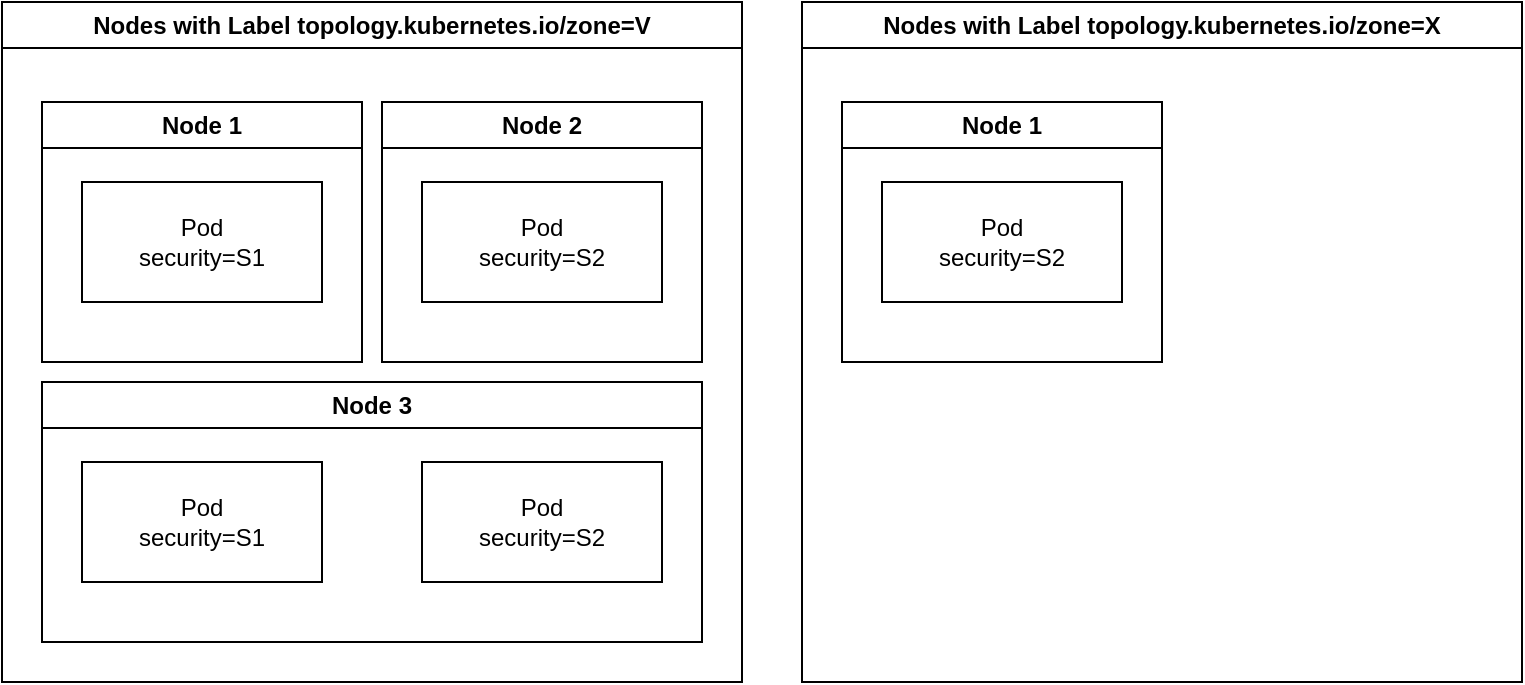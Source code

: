 <mxfile version="22.1.16" type="device">
  <diagram name="Page-1" id="jveyAOEOmCb2H02hcu3y">
    <mxGraphModel dx="2284" dy="838" grid="1" gridSize="10" guides="1" tooltips="1" connect="1" arrows="1" fold="1" page="1" pageScale="1" pageWidth="850" pageHeight="1100" math="0" shadow="0">
      <root>
        <mxCell id="0" />
        <mxCell id="1" parent="0" />
        <mxCell id="wBWCN8kMZUAngQw1QiMz-3" value="Nodes with Label topology.kubernetes.io/zone=V" style="swimlane;whiteSpace=wrap;html=1;" vertex="1" parent="1">
          <mxGeometry x="-70" y="180" width="370" height="340" as="geometry" />
        </mxCell>
        <mxCell id="wBWCN8kMZUAngQw1QiMz-7" value="Node 1" style="swimlane;whiteSpace=wrap;html=1;" vertex="1" parent="wBWCN8kMZUAngQw1QiMz-3">
          <mxGeometry x="20" y="50" width="160" height="130" as="geometry" />
        </mxCell>
        <mxCell id="wBWCN8kMZUAngQw1QiMz-5" value="Pod&lt;br&gt;security=S1" style="rounded=0;whiteSpace=wrap;html=1;" vertex="1" parent="wBWCN8kMZUAngQw1QiMz-7">
          <mxGeometry x="20" y="40" width="120" height="60" as="geometry" />
        </mxCell>
        <mxCell id="wBWCN8kMZUAngQw1QiMz-10" value="Node 2" style="swimlane;whiteSpace=wrap;html=1;" vertex="1" parent="wBWCN8kMZUAngQw1QiMz-3">
          <mxGeometry x="190" y="50" width="160" height="130" as="geometry" />
        </mxCell>
        <mxCell id="wBWCN8kMZUAngQw1QiMz-11" value="Pod&lt;br&gt;security=S2" style="rounded=0;whiteSpace=wrap;html=1;" vertex="1" parent="wBWCN8kMZUAngQw1QiMz-10">
          <mxGeometry x="20" y="40" width="120" height="60" as="geometry" />
        </mxCell>
        <mxCell id="wBWCN8kMZUAngQw1QiMz-12" value="Node 3" style="swimlane;whiteSpace=wrap;html=1;" vertex="1" parent="wBWCN8kMZUAngQw1QiMz-3">
          <mxGeometry x="20" y="190" width="330" height="130" as="geometry" />
        </mxCell>
        <mxCell id="wBWCN8kMZUAngQw1QiMz-13" value="Pod&lt;br&gt;security=S1" style="rounded=0;whiteSpace=wrap;html=1;" vertex="1" parent="wBWCN8kMZUAngQw1QiMz-12">
          <mxGeometry x="20" y="40" width="120" height="60" as="geometry" />
        </mxCell>
        <mxCell id="wBWCN8kMZUAngQw1QiMz-14" value="Pod&lt;br&gt;security=S2" style="rounded=0;whiteSpace=wrap;html=1;" vertex="1" parent="wBWCN8kMZUAngQw1QiMz-12">
          <mxGeometry x="190" y="40" width="120" height="60" as="geometry" />
        </mxCell>
        <mxCell id="wBWCN8kMZUAngQw1QiMz-4" value="Nodes with Label topology.kubernetes.io/zone=X" style="swimlane;whiteSpace=wrap;html=1;" vertex="1" parent="1">
          <mxGeometry x="330" y="180" width="360" height="340" as="geometry" />
        </mxCell>
        <mxCell id="wBWCN8kMZUAngQw1QiMz-15" value="Node 1" style="swimlane;whiteSpace=wrap;html=1;" vertex="1" parent="wBWCN8kMZUAngQw1QiMz-4">
          <mxGeometry x="20" y="50" width="160" height="130" as="geometry" />
        </mxCell>
        <mxCell id="wBWCN8kMZUAngQw1QiMz-16" value="Pod&lt;br&gt;security=S2" style="rounded=0;whiteSpace=wrap;html=1;" vertex="1" parent="wBWCN8kMZUAngQw1QiMz-15">
          <mxGeometry x="20" y="40" width="120" height="60" as="geometry" />
        </mxCell>
      </root>
    </mxGraphModel>
  </diagram>
</mxfile>
